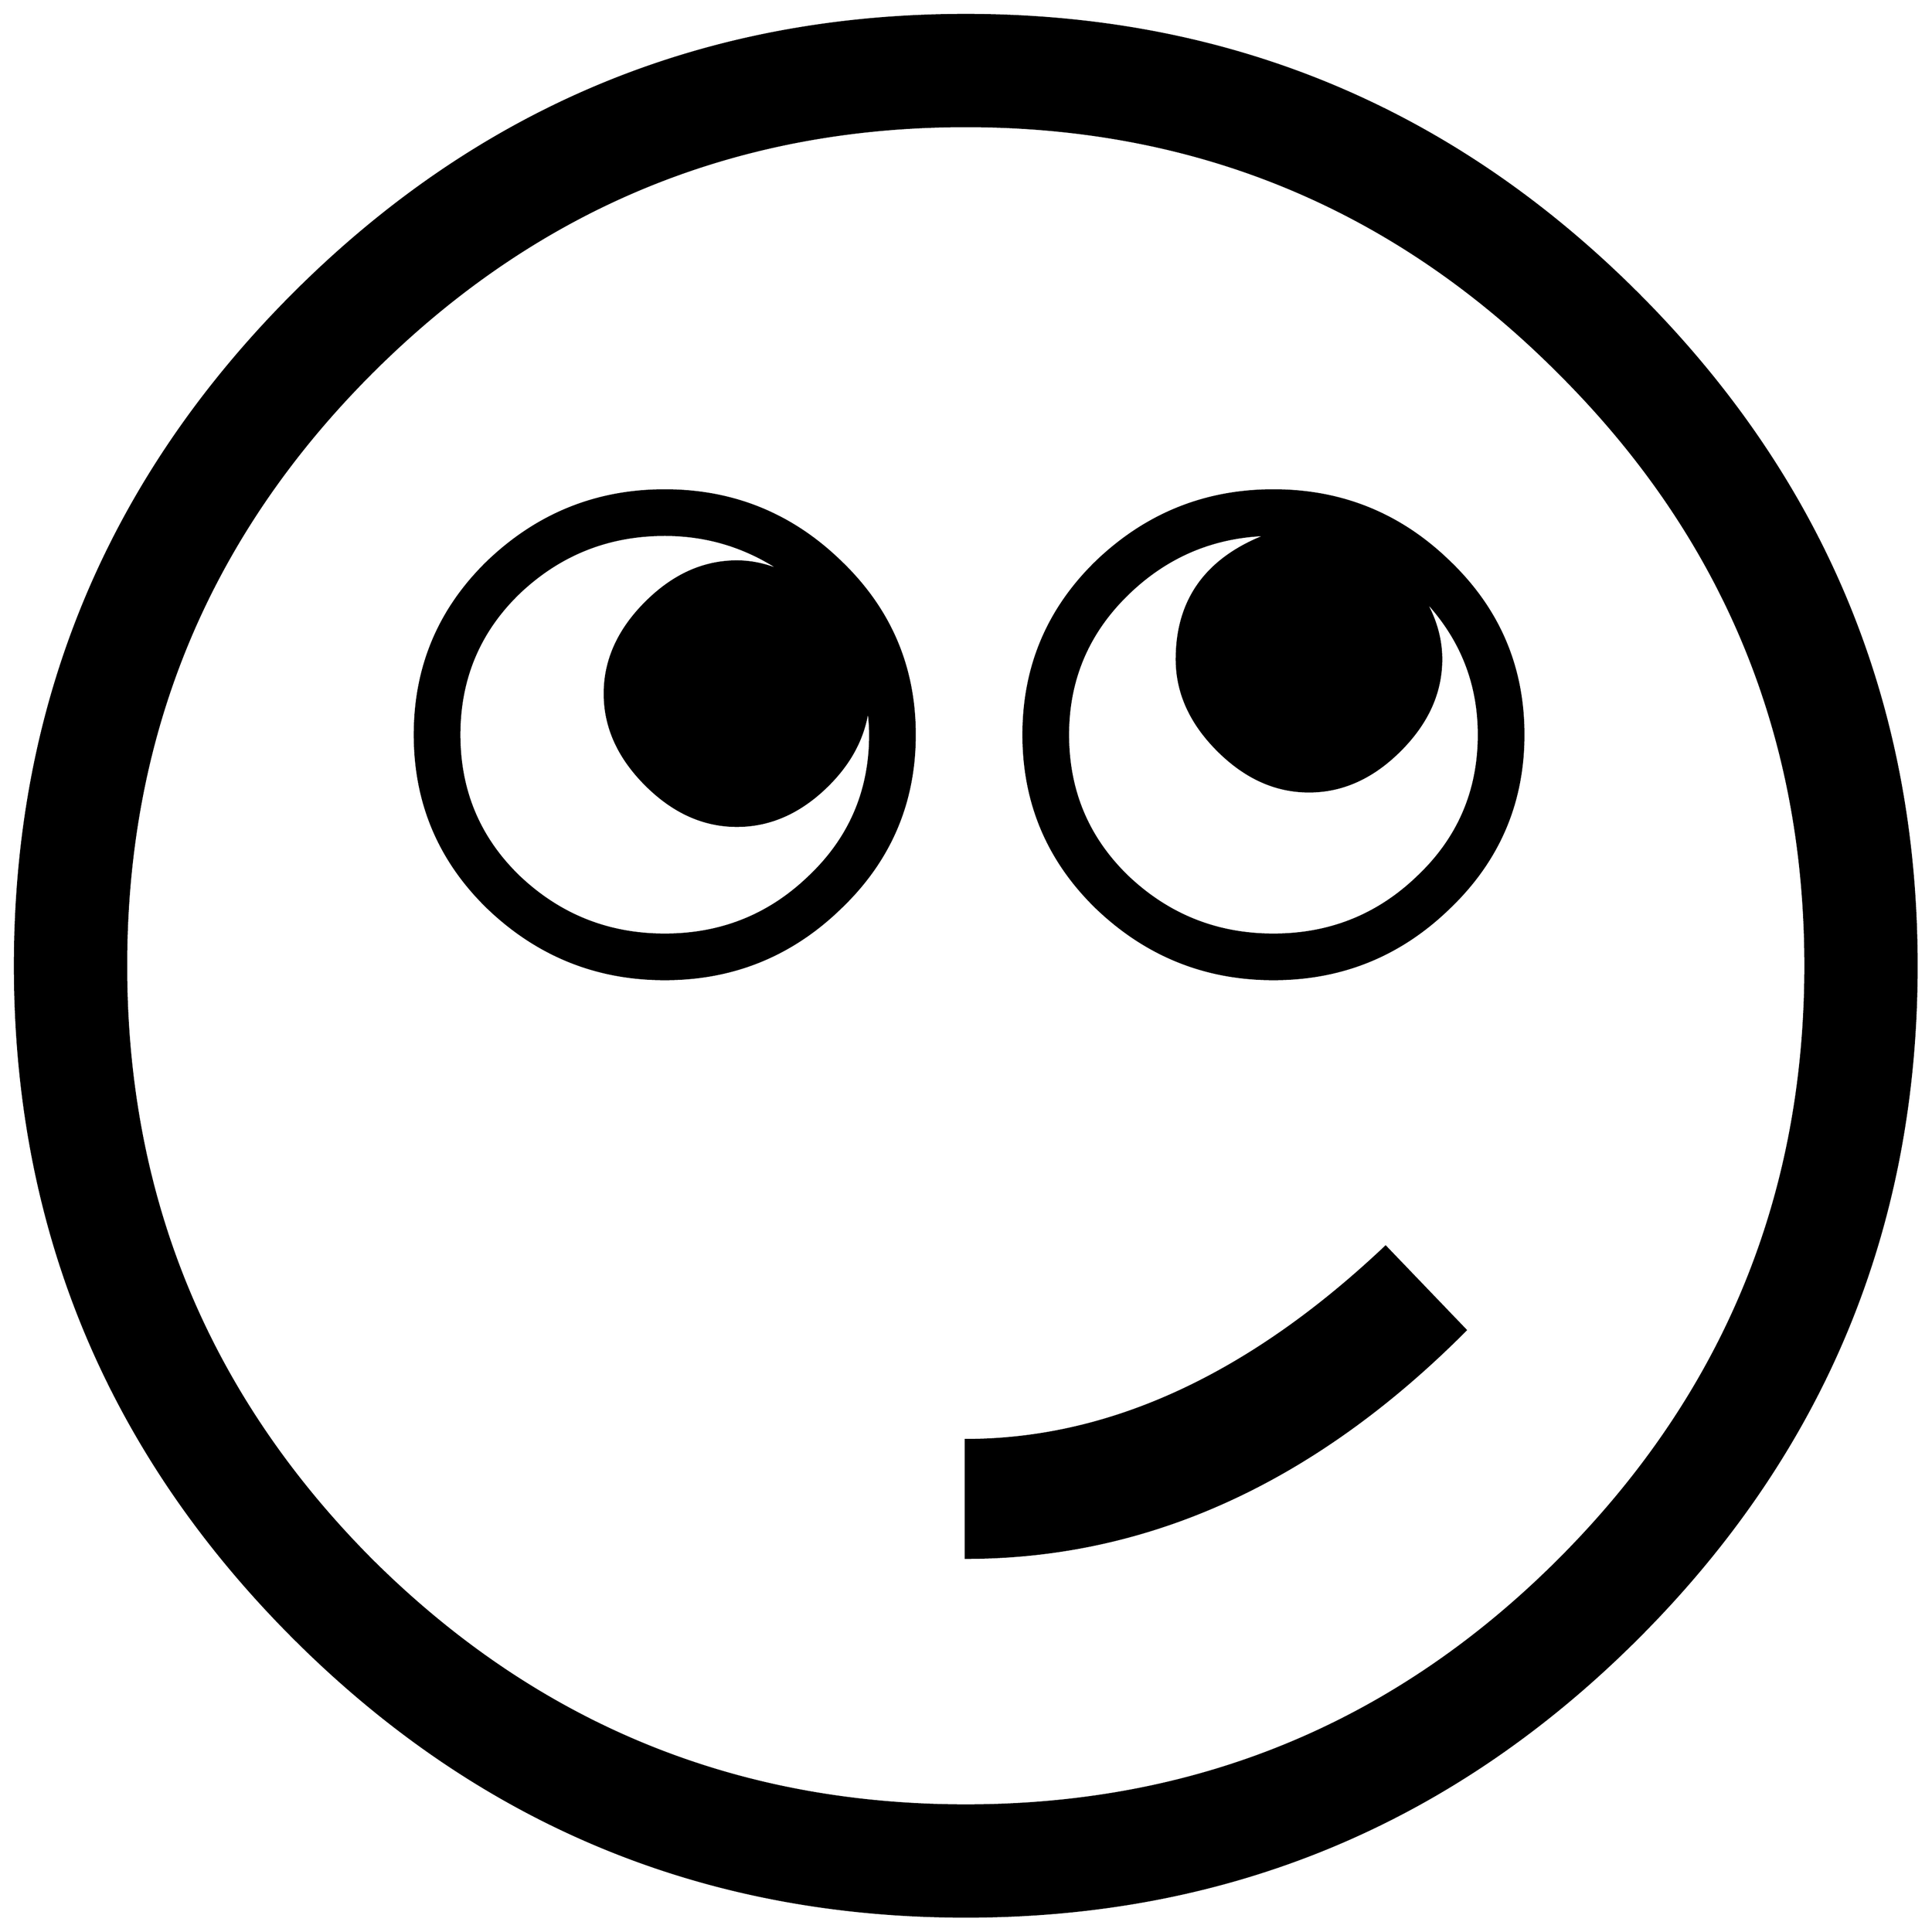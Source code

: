 


\begin{tikzpicture}[y=0.80pt, x=0.80pt, yscale=-1.0, xscale=1.0, inner sep=0pt, outer sep=0pt]
\begin{scope}[shift={(100.0,1706.0)},nonzero rule]
  \path[draw=.,fill=.,line width=1.600pt] (1794.0,-582.0) ..
    controls (1794.0,-346.0) and (1710.333,-144.333) ..
    (1543.0,23.0) .. controls (1375.667,190.333) and (1174.0,274.0)
    .. (938.0,274.0) .. controls (702.0,274.0) and (500.333,190.333)
    .. (333.0,23.0) .. controls (165.667,-144.333) and (82.0,-346.0)
    .. (82.0,-582.0) .. controls (82.0,-818.0) and
    (165.667,-1019.667) .. (333.0,-1187.0) .. controls
    (500.333,-1354.333) and (702.0,-1438.0) .. (938.0,-1438.0) ..
    controls (1174.0,-1438.0) and (1375.667,-1354.333) ..
    (1543.0,-1187.0) .. controls (1710.333,-1019.667) and
    (1794.0,-818.0) .. (1794.0,-582.0) -- cycle(1694.0,-582.0)
    .. controls (1694.0,-790.667) and (1620.0,-968.667) ..
    (1472.0,-1116.0) .. controls (1324.667,-1264.0) and
    (1146.667,-1338.0) .. (938.0,-1338.0) .. controls
    (729.333,-1338.0) and (551.0,-1264.0) .. (403.0,-1116.0) ..
    controls (255.667,-968.667) and (182.0,-790.667) .. (182.0,-582.0)
    .. controls (182.0,-373.333) and (255.667,-195.0) ..
    (403.0,-47.0) .. controls (551.0,100.333) and (729.333,174.0) ..
    (938.0,174.0) .. controls (1146.667,174.0) and (1324.667,100.333)
    .. (1472.0,-47.0) .. controls (1620.0,-195.0) and
    (1694.0,-373.333) .. (1694.0,-582.0) -- cycle(1440.0,-790.0)
    .. controls (1440.0,-728.667) and (1417.667,-676.667) ..
    (1373.0,-634.0) .. controls (1329.0,-591.333) and
    (1276.333,-570.0) .. (1215.0,-570.0) .. controls
    (1153.667,-570.0) and (1100.667,-591.333) .. (1056.0,-634.0) ..
    controls (1012.0,-676.667) and (990.0,-728.667) ..
    (990.0,-790.0) .. controls (990.0,-851.333) and
    (1012.0,-903.333) .. (1056.0,-946.0) .. controls
    (1100.667,-988.667) and (1153.667,-1010.0) .. (1215.0,-1010.0) ..
    controls (1276.333,-1010.0) and (1329.0,-988.667) ..
    (1373.0,-946.0) .. controls (1417.667,-903.333) and
    (1440.0,-851.333) .. (1440.0,-790.0) -- cycle(892.0,-790.0) ..
    controls (892.0,-728.667) and (869.667,-676.667) .. (825.0,-634.0)
    .. controls (781.0,-591.333) and (728.333,-570.0) ..
    (667.0,-570.0) .. controls (605.667,-570.0) and (552.667,-591.333)
    .. (508.0,-634.0) .. controls (464.0,-676.667) and
    (442.0,-728.667) .. (442.0,-790.0) .. controls (442.0,-851.333)
    and (464.0,-903.333) .. (508.0,-946.0) .. controls
    (552.667,-988.667) and (605.667,-1010.0) .. (667.0,-1010.0) ..
    controls (728.333,-1010.0) and (781.0,-988.667) ..
    (825.0,-946.0) .. controls (869.667,-903.333) and (892.0,-851.333)
    .. (892.0,-790.0) -- cycle(1388.0,-254.0) .. controls
    (1252.0,-117.333) and (1102.0,-49.0) .. (938.0,-49.0) --
    (938.0,-155.0) .. controls (1067.333,-155.0) and
    (1193.333,-213.0) .. (1316.0,-329.0) -- (1388.0,-254.0) --
    cycle(1400.0,-790.0) .. controls (1400.0,-837.333) and
    (1383.333,-878.333) .. (1350.0,-913.0) .. controls
    (1360.667,-895.0) and (1366.0,-876.667) .. (1366.0,-858.0) ..
    controls (1366.0,-828.0) and (1353.667,-800.667) ..
    (1329.0,-776.0) .. controls (1304.333,-751.333) and
    (1277.0,-739.0) .. (1247.0,-739.0) .. controls
    (1217.0,-739.0) and (1189.667,-751.333) .. (1165.0,-776.0) ..
    controls (1140.333,-800.667) and (1128.0,-828.0) ..
    (1128.0,-858.0) .. controls (1128.0,-912.0) and
    (1155.333,-949.333) .. (1210.0,-970.0) .. controls
    (1160.667,-968.667) and (1118.333,-950.667) .. (1083.0,-916.0) ..
    controls (1047.667,-881.333) and (1030.0,-839.333) ..
    (1030.0,-790.0) .. controls (1030.0,-739.333) and
    (1048.0,-696.667) .. (1084.0,-662.0) .. controls
    (1120.667,-627.333) and (1164.333,-610.0) .. (1215.0,-610.0) ..
    controls (1265.667,-610.0) and (1309.0,-627.333) ..
    (1345.0,-662.0) .. controls (1381.667,-696.667) and
    (1400.0,-739.333) .. (1400.0,-790.0) -- cycle(852.0,-790.0) ..
    controls (852.0,-797.333) and (851.333,-805.667) .. (850.0,-815.0)
    .. controls (846.667,-787.0) and (833.0,-762.0) ..
    (809.0,-740.0) .. controls (785.667,-718.667) and (760.0,-708.0)
    .. (732.0,-708.0) .. controls (702.0,-708.0) and
    (674.667,-720.333) .. (650.0,-745.0) .. controls (625.333,-769.667)
    and (613.0,-797.0) .. (613.0,-827.0) .. controls
    (613.0,-857.0) and (625.333,-884.333) .. (650.0,-909.0) ..
    controls (674.667,-933.667) and (702.0,-946.0) .. (732.0,-946.0)
    .. controls (746.0,-946.0) and (760.333,-942.667) ..
    (775.0,-936.0) .. controls (742.333,-958.667) and (706.333,-970.0)
    .. (667.0,-970.0) .. controls (616.333,-970.0) and
    (572.667,-952.667) .. (536.0,-918.0) .. controls (500.0,-883.333)
    and (482.0,-840.667) .. (482.0,-790.0) .. controls
    (482.0,-739.333) and (500.0,-696.667) .. (536.0,-662.0) ..
    controls (572.667,-627.333) and (616.333,-610.0) .. (667.0,-610.0)
    .. controls (717.667,-610.0) and (761.0,-627.333) ..
    (797.0,-662.0) .. controls (833.667,-696.667) and (852.0,-739.333)
    .. (852.0,-790.0) -- cycle;
\end{scope}

\end{tikzpicture}

